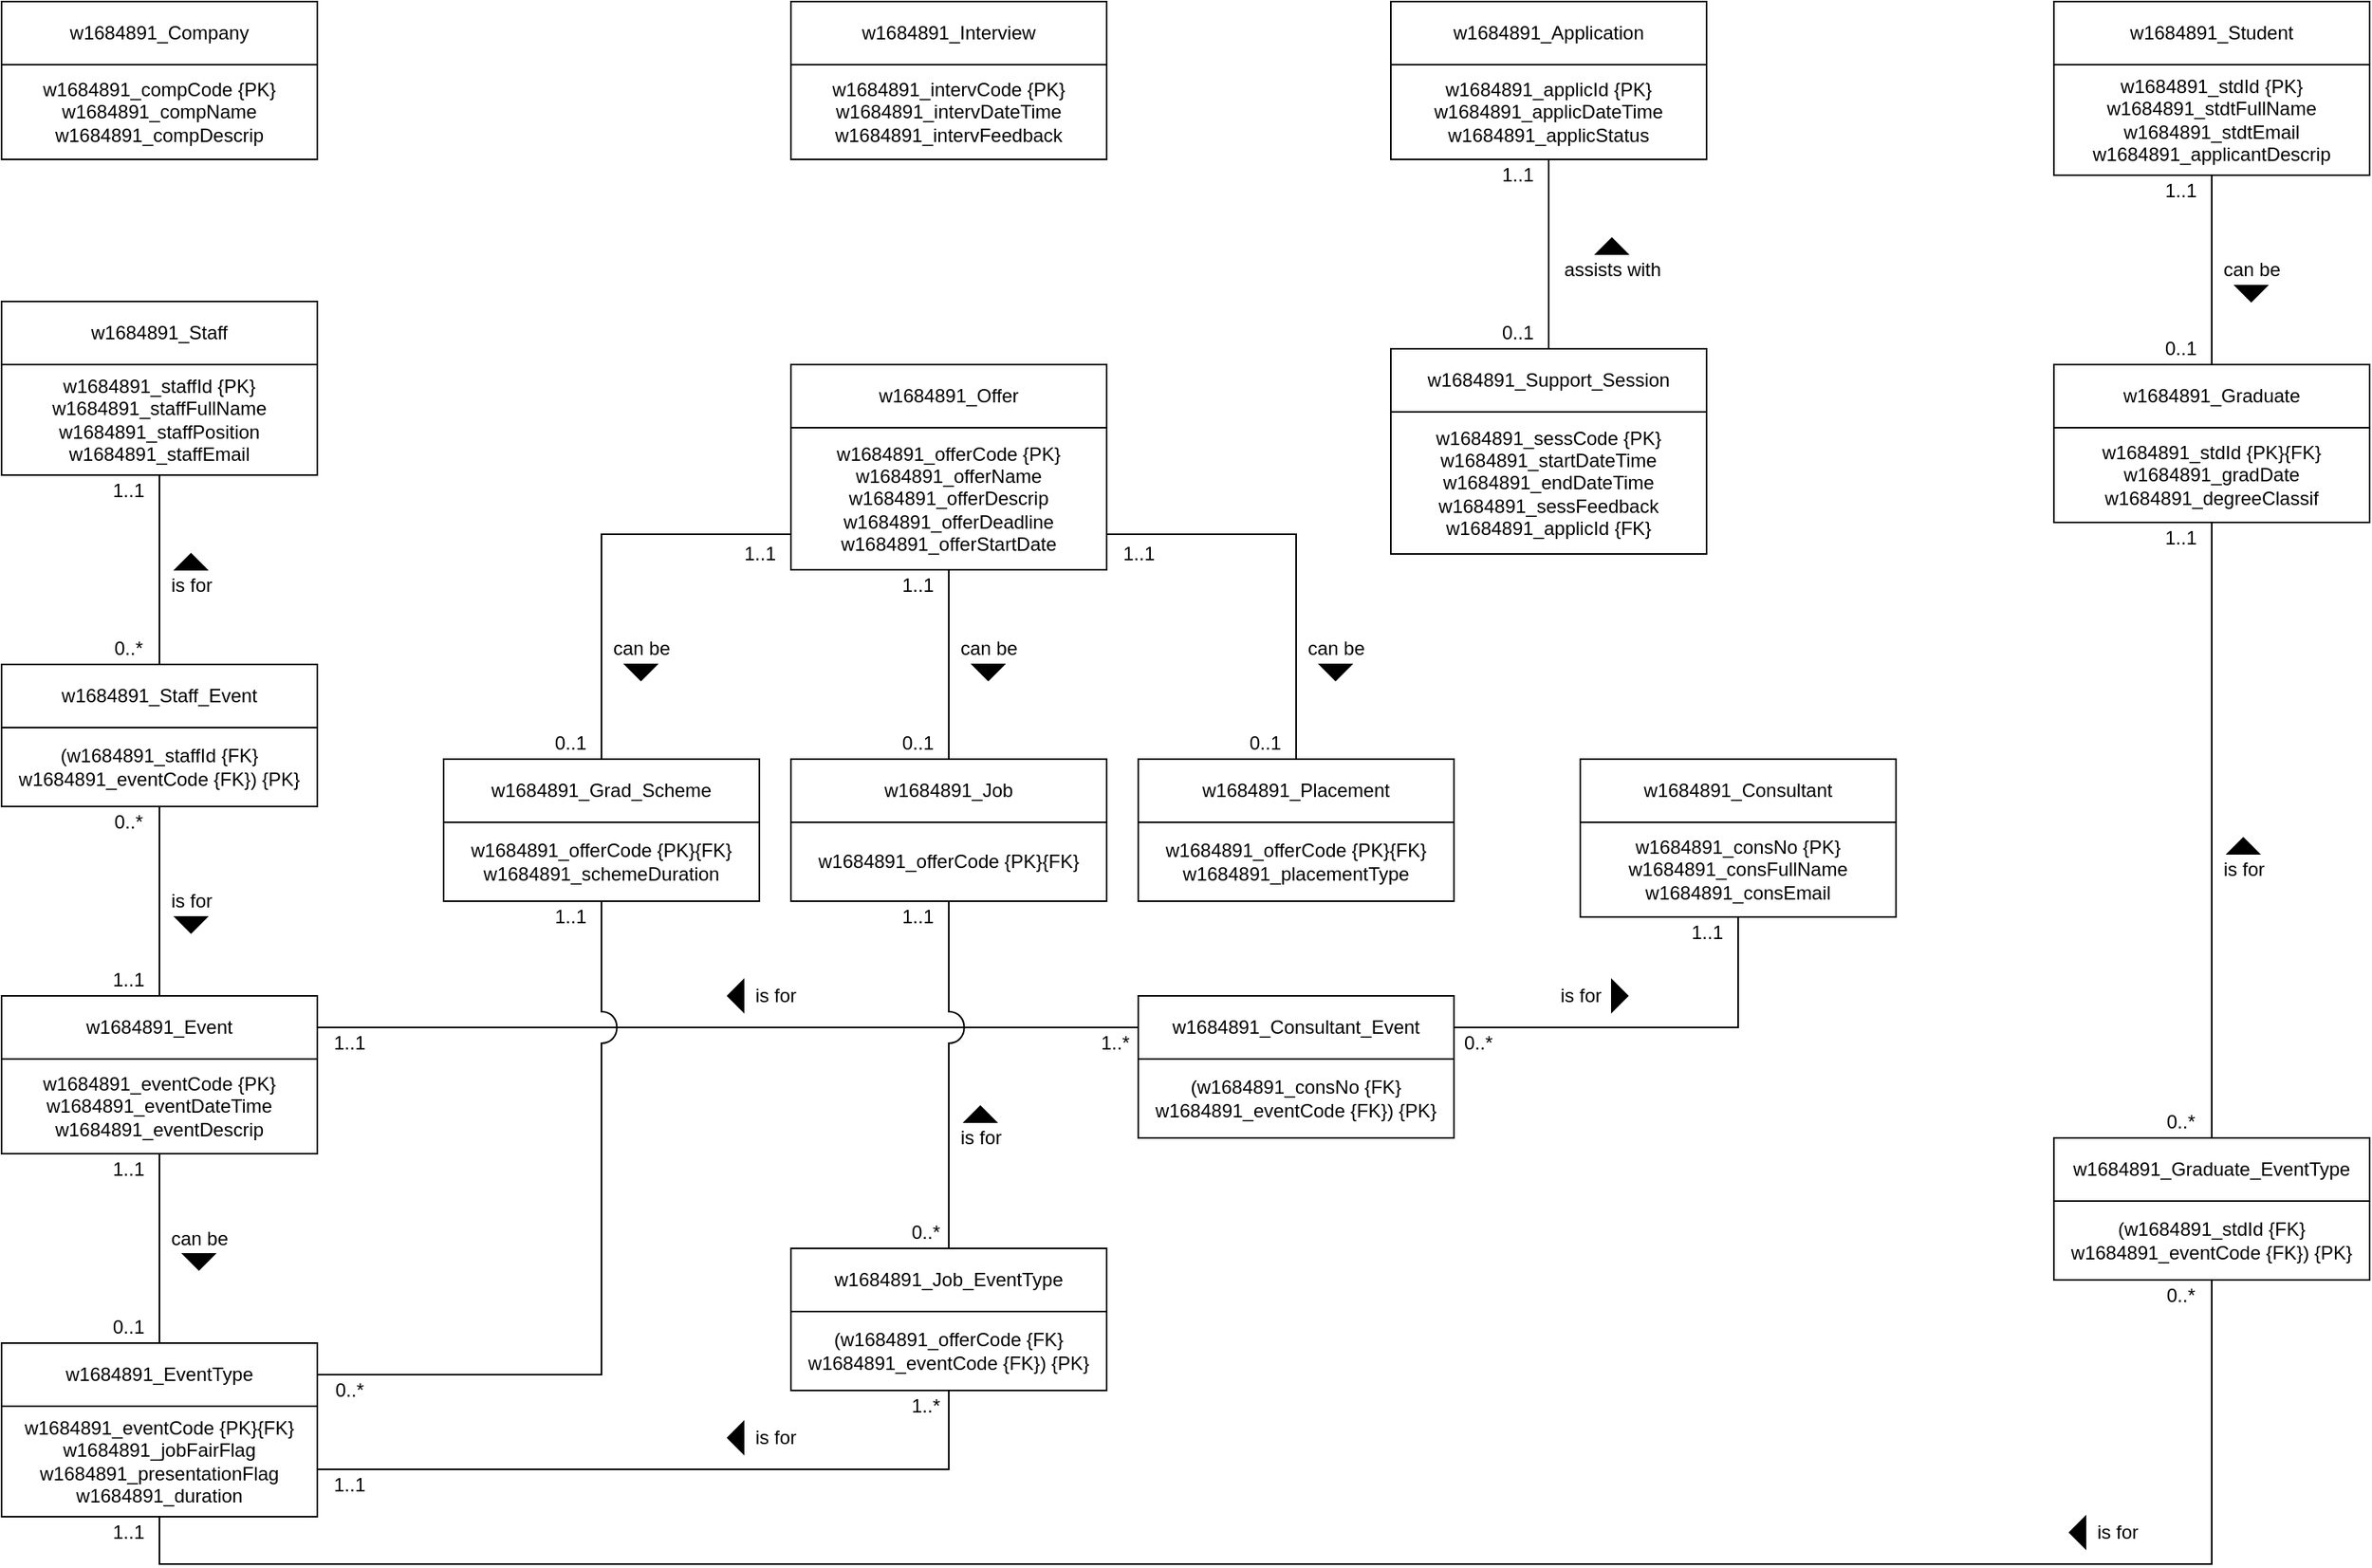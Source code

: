 <mxfile version="13.8.8" type="device"><diagram id="xPJp_WVpA_PlU11qWqzN" name="Page-1"><mxGraphModel dx="1346" dy="762" grid="1" gridSize="10" guides="1" tooltips="1" connect="1" arrows="1" fold="1" page="1" pageScale="1" pageWidth="827" pageHeight="1169" math="0" shadow="0"><root><mxCell id="0"/><mxCell id="1" parent="0"/><mxCell id="q-vAi6iFWzvrNWSMrB7x-6" value="" style="group" vertex="1" connectable="0" parent="1"><mxGeometry x="80" y="40" width="200" height="100" as="geometry"/></mxCell><mxCell id="q-vAi6iFWzvrNWSMrB7x-1" value="w1684891_Company" style="rounded=0;whiteSpace=wrap;html=1;" vertex="1" parent="q-vAi6iFWzvrNWSMrB7x-6"><mxGeometry width="200" height="40" as="geometry"/></mxCell><mxCell id="q-vAi6iFWzvrNWSMrB7x-2" value="w1684891_compCode {PK}&lt;br&gt;w1684891_compName&lt;br&gt;w1684891_compDescrip" style="rounded=0;whiteSpace=wrap;html=1;" vertex="1" parent="q-vAi6iFWzvrNWSMrB7x-6"><mxGeometry y="40" width="200" height="60" as="geometry"/></mxCell><mxCell id="q-vAi6iFWzvrNWSMrB7x-25" value="" style="group" vertex="1" connectable="0" parent="1"><mxGeometry x="80" y="670" width="200" height="100" as="geometry"/></mxCell><mxCell id="q-vAi6iFWzvrNWSMrB7x-26" value="w1684891_Event" style="rounded=0;whiteSpace=wrap;html=1;" vertex="1" parent="q-vAi6iFWzvrNWSMrB7x-25"><mxGeometry width="200" height="40" as="geometry"/></mxCell><mxCell id="q-vAi6iFWzvrNWSMrB7x-27" value="w1684891_eventCode {PK}&lt;br&gt;w1684891_eventDateTime&lt;br&gt;w1684891_eventDescrip" style="rounded=0;whiteSpace=wrap;html=1;" vertex="1" parent="q-vAi6iFWzvrNWSMrB7x-25"><mxGeometry y="40" width="200" height="60" as="geometry"/></mxCell><mxCell id="q-vAi6iFWzvrNWSMrB7x-35" value="" style="group" vertex="1" connectable="0" parent="1"><mxGeometry x="580" y="40" width="200" height="100" as="geometry"/></mxCell><mxCell id="q-vAi6iFWzvrNWSMrB7x-36" value="w1684891_Interview" style="rounded=0;whiteSpace=wrap;html=1;" vertex="1" parent="q-vAi6iFWzvrNWSMrB7x-35"><mxGeometry width="200" height="40" as="geometry"/></mxCell><mxCell id="q-vAi6iFWzvrNWSMrB7x-37" value="w1684891_intervCode {PK}&lt;br&gt;w1684891_intervDateTime&lt;br&gt;w1684891_intervFeedback" style="rounded=0;whiteSpace=wrap;html=1;" vertex="1" parent="q-vAi6iFWzvrNWSMrB7x-35"><mxGeometry y="40" width="200" height="60" as="geometry"/></mxCell><mxCell id="q-vAi6iFWzvrNWSMrB7x-38" value="" style="group" vertex="1" connectable="0" parent="1"><mxGeometry x="960" y="40" width="200" height="100" as="geometry"/></mxCell><mxCell id="q-vAi6iFWzvrNWSMrB7x-39" value="w1684891_Application" style="rounded=0;whiteSpace=wrap;html=1;" vertex="1" parent="q-vAi6iFWzvrNWSMrB7x-38"><mxGeometry width="200" height="40" as="geometry"/></mxCell><mxCell id="q-vAi6iFWzvrNWSMrB7x-40" value="w1684891_applicId {PK}&lt;br&gt;w1684891_applicDateTime&lt;br&gt;w1684891_applicStatus" style="rounded=0;whiteSpace=wrap;html=1;" vertex="1" parent="q-vAi6iFWzvrNWSMrB7x-38"><mxGeometry y="40" width="200" height="60" as="geometry"/></mxCell><mxCell id="q-vAi6iFWzvrNWSMrB7x-41" value="" style="group" vertex="1" connectable="0" parent="1"><mxGeometry x="1080" y="520" width="200" height="100" as="geometry"/></mxCell><mxCell id="q-vAi6iFWzvrNWSMrB7x-42" value="w1684891_Consultant" style="rounded=0;whiteSpace=wrap;html=1;" vertex="1" parent="q-vAi6iFWzvrNWSMrB7x-41"><mxGeometry width="200" height="40" as="geometry"/></mxCell><mxCell id="q-vAi6iFWzvrNWSMrB7x-43" value="w1684891_consNo {PK}&lt;br&gt;w1684891_consFullName&lt;br&gt;w1684891_consEmail" style="rounded=0;whiteSpace=wrap;html=1;" vertex="1" parent="q-vAi6iFWzvrNWSMrB7x-41"><mxGeometry y="40" width="200" height="60" as="geometry"/></mxCell><mxCell id="q-vAi6iFWzvrNWSMrB7x-49" value="" style="group" vertex="1" connectable="0" parent="1"><mxGeometry x="80" y="230" width="200" height="110" as="geometry"/></mxCell><mxCell id="q-vAi6iFWzvrNWSMrB7x-4" value="w1684891_Staff" style="rounded=0;whiteSpace=wrap;html=1;" vertex="1" parent="q-vAi6iFWzvrNWSMrB7x-49"><mxGeometry width="200" height="40" as="geometry"/></mxCell><mxCell id="q-vAi6iFWzvrNWSMrB7x-5" value="w1684891_staffId {PK}&lt;br&gt;w1684891_staffFullName&lt;br&gt;w1684891_staffPosition&lt;br&gt;w1684891_staffEmail" style="rounded=0;whiteSpace=wrap;html=1;" vertex="1" parent="q-vAi6iFWzvrNWSMrB7x-49"><mxGeometry y="40" width="200" height="70" as="geometry"/></mxCell><mxCell id="q-vAi6iFWzvrNWSMrB7x-50" value="" style="group" vertex="1" connectable="0" parent="1"><mxGeometry x="1380" y="40" width="200" height="110" as="geometry"/></mxCell><mxCell id="q-vAi6iFWzvrNWSMrB7x-46" value="w1684891_Student" style="rounded=0;whiteSpace=wrap;html=1;" vertex="1" parent="q-vAi6iFWzvrNWSMrB7x-50"><mxGeometry width="200" height="40" as="geometry"/></mxCell><mxCell id="q-vAi6iFWzvrNWSMrB7x-47" value="w1684891_stdId {PK}&lt;br&gt;w1684891_stdtFullName&lt;br&gt;w1684891_stdtEmail&lt;br&gt;w1684891_applicantDescrip" style="rounded=0;whiteSpace=wrap;html=1;" vertex="1" parent="q-vAi6iFWzvrNWSMrB7x-50"><mxGeometry y="40" width="200" height="70" as="geometry"/></mxCell><mxCell id="q-vAi6iFWzvrNWSMrB7x-58" value="" style="group" vertex="1" connectable="0" parent="1"><mxGeometry x="580" y="270" width="200" height="130" as="geometry"/></mxCell><mxCell id="q-vAi6iFWzvrNWSMrB7x-9" value="w1684891_Offer" style="rounded=0;whiteSpace=wrap;html=1;" vertex="1" parent="q-vAi6iFWzvrNWSMrB7x-58"><mxGeometry width="200" height="40" as="geometry"/></mxCell><mxCell id="q-vAi6iFWzvrNWSMrB7x-10" value="&lt;span&gt;w1684891_offerCode {PK}&lt;br&gt;&lt;/span&gt;w1684891_offerName&lt;br&gt;w1684891_offerDescrip&lt;br&gt;w1684891_offerDeadline&lt;br&gt;w1684891_offerStartDate&lt;span&gt;&lt;br&gt;&lt;/span&gt;" style="rounded=0;whiteSpace=wrap;html=1;" vertex="1" parent="q-vAi6iFWzvrNWSMrB7x-58"><mxGeometry y="40" width="200" height="90" as="geometry"/></mxCell><mxCell id="q-vAi6iFWzvrNWSMrB7x-59" value="" style="group" vertex="1" connectable="0" parent="1"><mxGeometry x="800" y="520" width="200" height="90" as="geometry"/></mxCell><mxCell id="q-vAi6iFWzvrNWSMrB7x-20" value="w1684891_Placement" style="rounded=0;whiteSpace=wrap;html=1;" vertex="1" parent="q-vAi6iFWzvrNWSMrB7x-59"><mxGeometry width="200" height="40" as="geometry"/></mxCell><mxCell id="q-vAi6iFWzvrNWSMrB7x-21" value="w1684891_offerCode {PK}{FK}&lt;br&gt;&lt;span&gt;w1684891_placementType&lt;/span&gt;" style="rounded=0;whiteSpace=wrap;html=1;" vertex="1" parent="q-vAi6iFWzvrNWSMrB7x-59"><mxGeometry y="40" width="200" height="50" as="geometry"/></mxCell><mxCell id="q-vAi6iFWzvrNWSMrB7x-60" value="" style="group" vertex="1" connectable="0" parent="1"><mxGeometry x="580" y="520" width="200" height="90" as="geometry"/></mxCell><mxCell id="q-vAi6iFWzvrNWSMrB7x-17" value="w1684891_Job" style="rounded=0;whiteSpace=wrap;html=1;" vertex="1" parent="q-vAi6iFWzvrNWSMrB7x-60"><mxGeometry width="200" height="40" as="geometry"/></mxCell><mxCell id="q-vAi6iFWzvrNWSMrB7x-18" value="&lt;span&gt;w1684891_offerCode {PK}{FK}&lt;/span&gt;" style="rounded=0;whiteSpace=wrap;html=1;" vertex="1" parent="q-vAi6iFWzvrNWSMrB7x-60"><mxGeometry y="40" width="200" height="50" as="geometry"/></mxCell><mxCell id="q-vAi6iFWzvrNWSMrB7x-61" value="" style="group" vertex="1" connectable="0" parent="1"><mxGeometry x="360" y="520" width="200" height="90" as="geometry"/></mxCell><mxCell id="q-vAi6iFWzvrNWSMrB7x-12" value="w1684891_Grad_Scheme" style="rounded=0;whiteSpace=wrap;html=1;" vertex="1" parent="q-vAi6iFWzvrNWSMrB7x-61"><mxGeometry width="200" height="40" as="geometry"/></mxCell><mxCell id="q-vAi6iFWzvrNWSMrB7x-13" value="w1684891_offerCode {PK}{FK}&lt;br&gt;w1684891_schemeDuration" style="rounded=0;whiteSpace=wrap;html=1;" vertex="1" parent="q-vAi6iFWzvrNWSMrB7x-61"><mxGeometry y="40" width="200" height="50" as="geometry"/></mxCell><mxCell id="q-vAi6iFWzvrNWSMrB7x-63" style="edgeStyle=orthogonalEdgeStyle;rounded=0;orthogonalLoop=1;jettySize=auto;html=1;exitX=0.5;exitY=1;exitDx=0;exitDy=0;entryX=0.5;entryY=0;entryDx=0;entryDy=0;endArrow=none;endFill=0;" edge="1" parent="1" source="q-vAi6iFWzvrNWSMrB7x-10" target="q-vAi6iFWzvrNWSMrB7x-17"><mxGeometry relative="1" as="geometry"/></mxCell><mxCell id="q-vAi6iFWzvrNWSMrB7x-65" style="edgeStyle=orthogonalEdgeStyle;rounded=0;orthogonalLoop=1;jettySize=auto;html=1;exitX=0;exitY=0.75;exitDx=0;exitDy=0;entryX=0.5;entryY=0;entryDx=0;entryDy=0;endArrow=none;endFill=0;" edge="1" parent="1" source="q-vAi6iFWzvrNWSMrB7x-10" target="q-vAi6iFWzvrNWSMrB7x-12"><mxGeometry relative="1" as="geometry"/></mxCell><mxCell id="q-vAi6iFWzvrNWSMrB7x-66" style="edgeStyle=orthogonalEdgeStyle;rounded=0;orthogonalLoop=1;jettySize=auto;html=1;exitX=1;exitY=0.75;exitDx=0;exitDy=0;entryX=0.5;entryY=0;entryDx=0;entryDy=0;endArrow=none;endFill=0;" edge="1" parent="1" source="q-vAi6iFWzvrNWSMrB7x-10" target="q-vAi6iFWzvrNWSMrB7x-20"><mxGeometry relative="1" as="geometry"/></mxCell><mxCell id="q-vAi6iFWzvrNWSMrB7x-67" value="1..1" style="text;html=1;align=center;verticalAlign=middle;resizable=0;points=[];autosize=1;" vertex="1" parent="1"><mxGeometry x="780" y="380" width="40" height="20" as="geometry"/></mxCell><mxCell id="q-vAi6iFWzvrNWSMrB7x-68" value="1..1" style="text;html=1;align=center;verticalAlign=middle;resizable=0;points=[];autosize=1;" vertex="1" parent="1"><mxGeometry x="540" y="380" width="40" height="20" as="geometry"/></mxCell><mxCell id="q-vAi6iFWzvrNWSMrB7x-69" value="1..1" style="text;html=1;align=center;verticalAlign=middle;resizable=0;points=[];autosize=1;" vertex="1" parent="1"><mxGeometry x="640" y="400" width="40" height="20" as="geometry"/></mxCell><mxCell id="q-vAi6iFWzvrNWSMrB7x-70" value="0..1" style="text;html=1;align=center;verticalAlign=middle;resizable=0;points=[];autosize=1;" vertex="1" parent="1"><mxGeometry x="860" y="500" width="40" height="20" as="geometry"/></mxCell><mxCell id="q-vAi6iFWzvrNWSMrB7x-71" value="0..1" style="text;html=1;align=center;verticalAlign=middle;resizable=0;points=[];autosize=1;" vertex="1" parent="1"><mxGeometry x="640" y="500" width="40" height="20" as="geometry"/></mxCell><mxCell id="q-vAi6iFWzvrNWSMrB7x-72" value="0..1" style="text;html=1;align=center;verticalAlign=middle;resizable=0;points=[];autosize=1;" vertex="1" parent="1"><mxGeometry x="420" y="500" width="40" height="20" as="geometry"/></mxCell><mxCell id="q-vAi6iFWzvrNWSMrB7x-73" value="can be" style="text;html=1;align=center;verticalAlign=middle;resizable=0;points=[];autosize=1;" vertex="1" parent="1"><mxGeometry x="460" y="440" width="50" height="20" as="geometry"/></mxCell><mxCell id="q-vAi6iFWzvrNWSMrB7x-74" value="" style="triangle;whiteSpace=wrap;html=1;direction=south;fillColor=#000000;" vertex="1" parent="1"><mxGeometry x="475" y="460" width="20" height="10" as="geometry"/></mxCell><mxCell id="q-vAi6iFWzvrNWSMrB7x-75" value="can be" style="text;html=1;align=center;verticalAlign=middle;resizable=0;points=[];autosize=1;" vertex="1" parent="1"><mxGeometry x="680" y="440" width="50" height="20" as="geometry"/></mxCell><mxCell id="q-vAi6iFWzvrNWSMrB7x-76" value="" style="triangle;whiteSpace=wrap;html=1;direction=south;fillColor=#000000;" vertex="1" parent="1"><mxGeometry x="695" y="460" width="20" height="10" as="geometry"/></mxCell><mxCell id="q-vAi6iFWzvrNWSMrB7x-77" value="can be" style="text;html=1;align=center;verticalAlign=middle;resizable=0;points=[];autosize=1;" vertex="1" parent="1"><mxGeometry x="900" y="440" width="50" height="20" as="geometry"/></mxCell><mxCell id="q-vAi6iFWzvrNWSMrB7x-78" value="" style="triangle;whiteSpace=wrap;html=1;direction=south;fillColor=#000000;" vertex="1" parent="1"><mxGeometry x="915" y="460" width="20" height="10" as="geometry"/></mxCell><mxCell id="q-vAi6iFWzvrNWSMrB7x-82" value="" style="group" vertex="1" connectable="0" parent="1"><mxGeometry x="80" y="890" width="200" height="110" as="geometry"/></mxCell><mxCell id="q-vAi6iFWzvrNWSMrB7x-80" value="w1684891_EventType" style="rounded=0;whiteSpace=wrap;html=1;" vertex="1" parent="q-vAi6iFWzvrNWSMrB7x-82"><mxGeometry width="200" height="40" as="geometry"/></mxCell><mxCell id="q-vAi6iFWzvrNWSMrB7x-81" value="w1684891_eventCode {PK}{FK}&lt;br&gt;w1684891_jobFairFlag&lt;br&gt;w1684891_presentationFlag&lt;br&gt;w1684891_duration" style="rounded=0;whiteSpace=wrap;html=1;" vertex="1" parent="q-vAi6iFWzvrNWSMrB7x-82"><mxGeometry y="40" width="200" height="70" as="geometry"/></mxCell><mxCell id="q-vAi6iFWzvrNWSMrB7x-83" style="edgeStyle=orthogonalEdgeStyle;rounded=0;orthogonalLoop=1;jettySize=auto;html=1;exitX=0.5;exitY=1;exitDx=0;exitDy=0;entryX=0.5;entryY=0;entryDx=0;entryDy=0;endArrow=none;endFill=0;" edge="1" parent="1" source="q-vAi6iFWzvrNWSMrB7x-27" target="q-vAi6iFWzvrNWSMrB7x-80"><mxGeometry relative="1" as="geometry"/></mxCell><mxCell id="q-vAi6iFWzvrNWSMrB7x-84" value="1..1" style="text;html=1;align=center;verticalAlign=middle;resizable=0;points=[];autosize=1;" vertex="1" parent="1"><mxGeometry x="140" y="770" width="40" height="20" as="geometry"/></mxCell><mxCell id="q-vAi6iFWzvrNWSMrB7x-85" value="0..1" style="text;html=1;align=center;verticalAlign=middle;resizable=0;points=[];autosize=1;" vertex="1" parent="1"><mxGeometry x="140" y="870" width="40" height="20" as="geometry"/></mxCell><mxCell id="q-vAi6iFWzvrNWSMrB7x-86" value="can be" style="text;html=1;align=center;verticalAlign=middle;resizable=0;points=[];autosize=1;" vertex="1" parent="1"><mxGeometry x="180" y="813.5" width="50" height="20" as="geometry"/></mxCell><mxCell id="q-vAi6iFWzvrNWSMrB7x-87" value="" style="triangle;whiteSpace=wrap;html=1;direction=south;fillColor=#000000;" vertex="1" parent="1"><mxGeometry x="195" y="833.5" width="20" height="10" as="geometry"/></mxCell><mxCell id="q-vAi6iFWzvrNWSMrB7x-88" style="edgeStyle=orthogonalEdgeStyle;rounded=0;orthogonalLoop=1;jettySize=auto;html=1;exitX=0.5;exitY=1;exitDx=0;exitDy=0;entryX=0.5;entryY=0;entryDx=0;entryDy=0;endArrow=none;endFill=0;" edge="1" parent="1" source="q-vAi6iFWzvrNWSMrB7x-47" target="q-vAi6iFWzvrNWSMrB7x-52"><mxGeometry relative="1" as="geometry"/></mxCell><mxCell id="q-vAi6iFWzvrNWSMrB7x-89" value="can be" style="text;html=1;align=center;verticalAlign=middle;resizable=0;points=[];autosize=1;" vertex="1" parent="1"><mxGeometry x="1480" y="200" width="50" height="20" as="geometry"/></mxCell><mxCell id="q-vAi6iFWzvrNWSMrB7x-90" value="" style="triangle;whiteSpace=wrap;html=1;direction=south;fillColor=#000000;" vertex="1" parent="1"><mxGeometry x="1495" y="220" width="20" height="10" as="geometry"/></mxCell><mxCell id="q-vAi6iFWzvrNWSMrB7x-91" value="1..1" style="text;html=1;align=center;verticalAlign=middle;resizable=0;points=[];autosize=1;" vertex="1" parent="1"><mxGeometry x="1440" y="150" width="40" height="20" as="geometry"/></mxCell><mxCell id="q-vAi6iFWzvrNWSMrB7x-92" value="0..1" style="text;html=1;align=center;verticalAlign=middle;resizable=0;points=[];autosize=1;" vertex="1" parent="1"><mxGeometry x="1440" y="250" width="40" height="20" as="geometry"/></mxCell><mxCell id="q-vAi6iFWzvrNWSMrB7x-93" value="" style="group" vertex="1" connectable="0" parent="1"><mxGeometry x="1380" y="270" width="200" height="100" as="geometry"/></mxCell><mxCell id="q-vAi6iFWzvrNWSMrB7x-52" value="w1684891_Graduate" style="rounded=0;whiteSpace=wrap;html=1;" vertex="1" parent="q-vAi6iFWzvrNWSMrB7x-93"><mxGeometry width="200" height="40" as="geometry"/></mxCell><mxCell id="q-vAi6iFWzvrNWSMrB7x-53" value="w1684891_stdId {PK}{FK}&lt;br&gt;&lt;span&gt;w1684891_gradDate&lt;br&gt;w1684891_degreeClassif&lt;br&gt;&lt;/span&gt;" style="rounded=0;whiteSpace=wrap;html=1;" vertex="1" parent="q-vAi6iFWzvrNWSMrB7x-93"><mxGeometry y="40" width="200" height="60" as="geometry"/></mxCell><mxCell id="q-vAi6iFWzvrNWSMrB7x-97" style="edgeStyle=orthogonalEdgeStyle;rounded=0;orthogonalLoop=1;jettySize=auto;html=1;exitX=0.5;exitY=1;exitDx=0;exitDy=0;endArrow=none;endFill=0;" edge="1" parent="1" source="q-vAi6iFWzvrNWSMrB7x-96" target="q-vAi6iFWzvrNWSMrB7x-26"><mxGeometry relative="1" as="geometry"/></mxCell><mxCell id="q-vAi6iFWzvrNWSMrB7x-98" style="edgeStyle=orthogonalEdgeStyle;rounded=0;orthogonalLoop=1;jettySize=auto;html=1;exitX=0.5;exitY=0;exitDx=0;exitDy=0;entryX=0.5;entryY=1;entryDx=0;entryDy=0;endArrow=none;endFill=0;" edge="1" parent="1" source="q-vAi6iFWzvrNWSMrB7x-95" target="q-vAi6iFWzvrNWSMrB7x-5"><mxGeometry relative="1" as="geometry"/></mxCell><mxCell id="q-vAi6iFWzvrNWSMrB7x-99" value="1..1" style="text;html=1;align=center;verticalAlign=middle;resizable=0;points=[];autosize=1;" vertex="1" parent="1"><mxGeometry x="140" y="340" width="40" height="20" as="geometry"/></mxCell><mxCell id="q-vAi6iFWzvrNWSMrB7x-100" value="1..1" style="text;html=1;align=center;verticalAlign=middle;resizable=0;points=[];autosize=1;" vertex="1" parent="1"><mxGeometry x="140" y="650" width="40" height="20" as="geometry"/></mxCell><mxCell id="q-vAi6iFWzvrNWSMrB7x-101" value="0..*" style="text;html=1;align=center;verticalAlign=middle;resizable=0;points=[];autosize=1;" vertex="1" parent="1"><mxGeometry x="145" y="440" width="30" height="20" as="geometry"/></mxCell><mxCell id="q-vAi6iFWzvrNWSMrB7x-102" value="0..*" style="text;html=1;align=center;verticalAlign=middle;resizable=0;points=[];autosize=1;" vertex="1" parent="1"><mxGeometry x="145" y="550" width="30" height="20" as="geometry"/></mxCell><mxCell id="q-vAi6iFWzvrNWSMrB7x-103" value="is for" style="text;html=1;align=center;verticalAlign=middle;resizable=0;points=[];autosize=1;" vertex="1" parent="1"><mxGeometry x="180" y="400" width="40" height="20" as="geometry"/></mxCell><mxCell id="q-vAi6iFWzvrNWSMrB7x-104" value="" style="triangle;whiteSpace=wrap;html=1;direction=north;fillColor=#000000;" vertex="1" parent="1"><mxGeometry x="190" y="390" width="20" height="10" as="geometry"/></mxCell><mxCell id="q-vAi6iFWzvrNWSMrB7x-105" value="is for" style="text;html=1;align=center;verticalAlign=middle;resizable=0;points=[];autosize=1;" vertex="1" parent="1"><mxGeometry x="180" y="600" width="40" height="20" as="geometry"/></mxCell><mxCell id="q-vAi6iFWzvrNWSMrB7x-106" value="" style="triangle;whiteSpace=wrap;html=1;direction=south;fillColor=#000000;" vertex="1" parent="1"><mxGeometry x="190" y="620" width="20" height="10" as="geometry"/></mxCell><mxCell id="q-vAi6iFWzvrNWSMrB7x-107" value="0..*" style="text;html=1;align=center;verticalAlign=middle;resizable=0;points=[];autosize=1;" vertex="1" parent="1"><mxGeometry x="1000" y="690" width="30" height="20" as="geometry"/></mxCell><mxCell id="q-vAi6iFWzvrNWSMrB7x-108" value="1..*" style="text;html=1;align=center;verticalAlign=middle;resizable=0;points=[];autosize=1;" vertex="1" parent="1"><mxGeometry x="770" y="690" width="30" height="20" as="geometry"/></mxCell><mxCell id="q-vAi6iFWzvrNWSMrB7x-109" value="" style="group" vertex="1" connectable="0" parent="1"><mxGeometry x="80" y="460" width="200" height="90" as="geometry"/></mxCell><mxCell id="q-vAi6iFWzvrNWSMrB7x-95" value="w1684891_Staff_Event" style="rounded=0;whiteSpace=wrap;html=1;" vertex="1" parent="q-vAi6iFWzvrNWSMrB7x-109"><mxGeometry width="200" height="40" as="geometry"/></mxCell><mxCell id="q-vAi6iFWzvrNWSMrB7x-96" value="(w1684891_staffId {FK}&lt;br&gt;w1684891_eventCode {FK}) {PK}" style="rounded=0;whiteSpace=wrap;html=1;" vertex="1" parent="q-vAi6iFWzvrNWSMrB7x-109"><mxGeometry y="40" width="200" height="50" as="geometry"/></mxCell><mxCell id="q-vAi6iFWzvrNWSMrB7x-110" value="" style="group" vertex="1" connectable="0" parent="1"><mxGeometry x="800" y="670" width="200" height="90" as="geometry"/></mxCell><mxCell id="q-vAi6iFWzvrNWSMrB7x-111" value="w1684891_Consultant_Event" style="rounded=0;whiteSpace=wrap;html=1;" vertex="1" parent="q-vAi6iFWzvrNWSMrB7x-110"><mxGeometry width="200" height="40" as="geometry"/></mxCell><mxCell id="q-vAi6iFWzvrNWSMrB7x-112" value="(w1684891_consNo {FK}&lt;br&gt;w1684891_eventCode {FK}) {PK}" style="rounded=0;whiteSpace=wrap;html=1;" vertex="1" parent="q-vAi6iFWzvrNWSMrB7x-110"><mxGeometry y="40" width="200" height="50" as="geometry"/></mxCell><mxCell id="q-vAi6iFWzvrNWSMrB7x-113" style="edgeStyle=orthogonalEdgeStyle;rounded=0;orthogonalLoop=1;jettySize=auto;html=1;exitX=0.5;exitY=1;exitDx=0;exitDy=0;entryX=1;entryY=0.5;entryDx=0;entryDy=0;endArrow=none;endFill=0;" edge="1" parent="1" source="q-vAi6iFWzvrNWSMrB7x-43" target="q-vAi6iFWzvrNWSMrB7x-111"><mxGeometry relative="1" as="geometry"><Array as="points"><mxPoint x="1180" y="690"/></Array></mxGeometry></mxCell><mxCell id="q-vAi6iFWzvrNWSMrB7x-114" style="edgeStyle=orthogonalEdgeStyle;rounded=0;orthogonalLoop=1;jettySize=auto;html=1;exitX=0;exitY=0.5;exitDx=0;exitDy=0;entryX=1;entryY=0.5;entryDx=0;entryDy=0;endArrow=none;endFill=0;" edge="1" parent="1" source="q-vAi6iFWzvrNWSMrB7x-111" target="q-vAi6iFWzvrNWSMrB7x-26"><mxGeometry relative="1" as="geometry"/></mxCell><mxCell id="q-vAi6iFWzvrNWSMrB7x-115" value="1..1" style="text;html=1;align=center;verticalAlign=middle;resizable=0;points=[];autosize=1;" vertex="1" parent="1"><mxGeometry x="1140" y="620" width="40" height="20" as="geometry"/></mxCell><mxCell id="q-vAi6iFWzvrNWSMrB7x-116" value="1..1" style="text;html=1;align=center;verticalAlign=middle;resizable=0;points=[];autosize=1;" vertex="1" parent="1"><mxGeometry x="280" y="690" width="40" height="20" as="geometry"/></mxCell><mxCell id="q-vAi6iFWzvrNWSMrB7x-117" value="is for" style="text;html=1;align=center;verticalAlign=middle;resizable=0;points=[];autosize=1;" vertex="1" parent="1"><mxGeometry x="550" y="660" width="40" height="20" as="geometry"/></mxCell><mxCell id="q-vAi6iFWzvrNWSMrB7x-118" value="" style="triangle;whiteSpace=wrap;html=1;direction=west;fillColor=#000000;" vertex="1" parent="1"><mxGeometry x="540" y="660" width="10" height="20" as="geometry"/></mxCell><mxCell id="q-vAi6iFWzvrNWSMrB7x-119" value="is for" style="text;html=1;align=center;verticalAlign=middle;resizable=0;points=[];autosize=1;" vertex="1" parent="1"><mxGeometry x="1060" y="660" width="40" height="20" as="geometry"/></mxCell><mxCell id="q-vAi6iFWzvrNWSMrB7x-120" value="" style="triangle;whiteSpace=wrap;html=1;direction=east;fillColor=#000000;" vertex="1" parent="1"><mxGeometry x="1100" y="660" width="10" height="20" as="geometry"/></mxCell><mxCell id="q-vAi6iFWzvrNWSMrB7x-124" style="edgeStyle=orthogonalEdgeStyle;rounded=0;orthogonalLoop=1;jettySize=auto;html=1;exitX=0.5;exitY=1;exitDx=0;exitDy=0;entryX=1;entryY=0.5;entryDx=0;entryDy=0;endArrow=none;endFill=0;jumpStyle=arc;jumpSize=20;" edge="1" parent="1" source="q-vAi6iFWzvrNWSMrB7x-13" target="q-vAi6iFWzvrNWSMrB7x-80"><mxGeometry relative="1" as="geometry"><Array as="points"><mxPoint x="460" y="910"/></Array></mxGeometry></mxCell><mxCell id="q-vAi6iFWzvrNWSMrB7x-125" value="1..*" style="text;html=1;align=center;verticalAlign=middle;resizable=0;points=[];autosize=1;" vertex="1" parent="1"><mxGeometry x="650" y="920" width="30" height="20" as="geometry"/></mxCell><mxCell id="q-vAi6iFWzvrNWSMrB7x-126" value="0..*" style="text;html=1;align=center;verticalAlign=middle;resizable=0;points=[];autosize=1;" vertex="1" parent="1"><mxGeometry x="650" y="810" width="30" height="20" as="geometry"/></mxCell><mxCell id="q-vAi6iFWzvrNWSMrB7x-129" value="" style="group" vertex="1" connectable="0" parent="1"><mxGeometry x="580" y="830" width="200" height="90" as="geometry"/></mxCell><mxCell id="q-vAi6iFWzvrNWSMrB7x-130" value="w1684891_Job_EventType" style="rounded=0;whiteSpace=wrap;html=1;" vertex="1" parent="q-vAi6iFWzvrNWSMrB7x-129"><mxGeometry width="200" height="40" as="geometry"/></mxCell><mxCell id="q-vAi6iFWzvrNWSMrB7x-131" value="(w1684891_offerCode {FK}&lt;br&gt;w1684891_eventCode {FK}) {PK}" style="rounded=0;whiteSpace=wrap;html=1;" vertex="1" parent="q-vAi6iFWzvrNWSMrB7x-129"><mxGeometry y="40" width="200" height="50" as="geometry"/></mxCell><mxCell id="q-vAi6iFWzvrNWSMrB7x-132" style="edgeStyle=orthogonalEdgeStyle;rounded=0;orthogonalLoop=1;jettySize=auto;html=1;exitX=0.5;exitY=1;exitDx=0;exitDy=0;entryX=0.5;entryY=0;entryDx=0;entryDy=0;startArrow=none;startFill=0;endArrow=none;endFill=0;jumpStyle=arc;jumpSize=20;" edge="1" parent="1" source="q-vAi6iFWzvrNWSMrB7x-18" target="q-vAi6iFWzvrNWSMrB7x-130"><mxGeometry relative="1" as="geometry"/></mxCell><mxCell id="q-vAi6iFWzvrNWSMrB7x-133" style="edgeStyle=orthogonalEdgeStyle;rounded=0;orthogonalLoop=1;jettySize=auto;html=1;exitX=0.5;exitY=1;exitDx=0;exitDy=0;entryX=1;entryY=0.5;entryDx=0;entryDy=0;startArrow=none;startFill=0;endArrow=none;endFill=0;" edge="1" parent="1" source="q-vAi6iFWzvrNWSMrB7x-131" target="q-vAi6iFWzvrNWSMrB7x-81"><mxGeometry relative="1" as="geometry"><Array as="points"><mxPoint x="680" y="970"/><mxPoint x="280" y="970"/></Array></mxGeometry></mxCell><mxCell id="q-vAi6iFWzvrNWSMrB7x-134" value="1..1" style="text;html=1;align=center;verticalAlign=middle;resizable=0;points=[];autosize=1;" vertex="1" parent="1"><mxGeometry x="640" y="610" width="40" height="20" as="geometry"/></mxCell><mxCell id="q-vAi6iFWzvrNWSMrB7x-135" value="1..1" style="text;html=1;align=center;verticalAlign=middle;resizable=0;points=[];autosize=1;" vertex="1" parent="1"><mxGeometry x="280" y="970" width="40" height="20" as="geometry"/></mxCell><mxCell id="q-vAi6iFWzvrNWSMrB7x-136" value="is for" style="text;html=1;align=center;verticalAlign=middle;resizable=0;points=[];autosize=1;" vertex="1" parent="1"><mxGeometry x="550" y="940" width="40" height="20" as="geometry"/></mxCell><mxCell id="q-vAi6iFWzvrNWSMrB7x-137" value="" style="triangle;whiteSpace=wrap;html=1;direction=west;fillColor=#000000;" vertex="1" parent="1"><mxGeometry x="540" y="940" width="10" height="20" as="geometry"/></mxCell><mxCell id="q-vAi6iFWzvrNWSMrB7x-138" value="is for" style="text;html=1;align=center;verticalAlign=middle;resizable=0;points=[];autosize=1;" vertex="1" parent="1"><mxGeometry x="680" y="750" width="40" height="20" as="geometry"/></mxCell><mxCell id="q-vAi6iFWzvrNWSMrB7x-139" value="" style="triangle;whiteSpace=wrap;html=1;direction=north;fillColor=#000000;" vertex="1" parent="1"><mxGeometry x="690" y="740" width="20" height="10" as="geometry"/></mxCell><mxCell id="q-vAi6iFWzvrNWSMrB7x-140" value="1..1" style="text;html=1;align=center;verticalAlign=middle;resizable=0;points=[];autosize=1;" vertex="1" parent="1"><mxGeometry x="420" y="610" width="40" height="20" as="geometry"/></mxCell><mxCell id="q-vAi6iFWzvrNWSMrB7x-141" value="0..*" style="text;html=1;align=center;verticalAlign=middle;resizable=0;points=[];autosize=1;" vertex="1" parent="1"><mxGeometry x="285" y="910" width="30" height="20" as="geometry"/></mxCell><mxCell id="q-vAi6iFWzvrNWSMrB7x-143" value="0..*" style="text;html=1;align=center;verticalAlign=middle;resizable=0;points=[];autosize=1;" vertex="1" parent="1"><mxGeometry x="1445" y="740" width="30" height="20" as="geometry"/></mxCell><mxCell id="q-vAi6iFWzvrNWSMrB7x-144" value="0..*" style="text;html=1;align=center;verticalAlign=middle;resizable=0;points=[];autosize=1;" vertex="1" parent="1"><mxGeometry x="1445" y="850" width="30" height="20" as="geometry"/></mxCell><mxCell id="q-vAi6iFWzvrNWSMrB7x-150" value="" style="group" vertex="1" connectable="0" parent="1"><mxGeometry x="1380" y="760" width="200" height="90" as="geometry"/></mxCell><mxCell id="q-vAi6iFWzvrNWSMrB7x-151" value="w1684891_Graduate_EventType" style="rounded=0;whiteSpace=wrap;html=1;" vertex="1" parent="q-vAi6iFWzvrNWSMrB7x-150"><mxGeometry width="200" height="40" as="geometry"/></mxCell><mxCell id="q-vAi6iFWzvrNWSMrB7x-152" value="(w1684891_stdId {FK}&lt;br&gt;w1684891_eventCode {FK}) {PK}" style="rounded=0;whiteSpace=wrap;html=1;" vertex="1" parent="q-vAi6iFWzvrNWSMrB7x-150"><mxGeometry y="40" width="200" height="50" as="geometry"/></mxCell><mxCell id="q-vAi6iFWzvrNWSMrB7x-154" style="edgeStyle=orthogonalEdgeStyle;rounded=0;jumpStyle=arc;jumpSize=20;orthogonalLoop=1;jettySize=auto;html=1;exitX=0.5;exitY=1;exitDx=0;exitDy=0;entryX=0.5;entryY=0;entryDx=0;entryDy=0;startArrow=none;startFill=0;endArrow=none;endFill=0;" edge="1" parent="1" source="q-vAi6iFWzvrNWSMrB7x-53" target="q-vAi6iFWzvrNWSMrB7x-151"><mxGeometry relative="1" as="geometry"/></mxCell><mxCell id="q-vAi6iFWzvrNWSMrB7x-155" style="edgeStyle=orthogonalEdgeStyle;rounded=0;jumpStyle=arc;jumpSize=20;orthogonalLoop=1;jettySize=auto;html=1;exitX=0.5;exitY=1;exitDx=0;exitDy=0;entryX=0.5;entryY=1;entryDx=0;entryDy=0;startArrow=none;startFill=0;endArrow=none;endFill=0;" edge="1" parent="1" source="q-vAi6iFWzvrNWSMrB7x-152" target="q-vAi6iFWzvrNWSMrB7x-81"><mxGeometry relative="1" as="geometry"><Array as="points"><mxPoint x="1480" y="1030"/><mxPoint x="180" y="1030"/></Array></mxGeometry></mxCell><mxCell id="q-vAi6iFWzvrNWSMrB7x-156" value="1..1" style="text;html=1;align=center;verticalAlign=middle;resizable=0;points=[];autosize=1;" vertex="1" parent="1"><mxGeometry x="1440" y="370" width="40" height="20" as="geometry"/></mxCell><mxCell id="q-vAi6iFWzvrNWSMrB7x-157" value="1..1" style="text;html=1;align=center;verticalAlign=middle;resizable=0;points=[];autosize=1;" vertex="1" parent="1"><mxGeometry x="140" y="1000" width="40" height="20" as="geometry"/></mxCell><mxCell id="q-vAi6iFWzvrNWSMrB7x-158" value="is for" style="text;html=1;align=center;verticalAlign=middle;resizable=0;points=[];autosize=1;" vertex="1" parent="1"><mxGeometry x="1400" y="1000" width="40" height="20" as="geometry"/></mxCell><mxCell id="q-vAi6iFWzvrNWSMrB7x-159" value="" style="triangle;whiteSpace=wrap;html=1;direction=west;fillColor=#000000;" vertex="1" parent="1"><mxGeometry x="1390" y="1000" width="10" height="20" as="geometry"/></mxCell><mxCell id="q-vAi6iFWzvrNWSMrB7x-161" value="is for" style="text;html=1;align=center;verticalAlign=middle;resizable=0;points=[];autosize=1;" vertex="1" parent="1"><mxGeometry x="1480" y="580" width="40" height="20" as="geometry"/></mxCell><mxCell id="q-vAi6iFWzvrNWSMrB7x-162" value="" style="triangle;whiteSpace=wrap;html=1;direction=north;fillColor=#000000;" vertex="1" parent="1"><mxGeometry x="1490" y="570" width="20" height="10" as="geometry"/></mxCell><mxCell id="q-vAi6iFWzvrNWSMrB7x-163" style="edgeStyle=orthogonalEdgeStyle;rounded=0;jumpStyle=arc;jumpSize=20;orthogonalLoop=1;jettySize=auto;html=1;exitX=0.5;exitY=0;exitDx=0;exitDy=0;entryX=0.5;entryY=1;entryDx=0;entryDy=0;startArrow=none;startFill=0;endArrow=none;endFill=0;" edge="1" parent="1" source="q-vAi6iFWzvrNWSMrB7x-44" target="q-vAi6iFWzvrNWSMrB7x-40"><mxGeometry relative="1" as="geometry"/></mxCell><mxCell id="q-vAi6iFWzvrNWSMrB7x-164" value="1..1" style="text;html=1;align=center;verticalAlign=middle;resizable=0;points=[];autosize=1;" vertex="1" parent="1"><mxGeometry x="1020" y="140" width="40" height="20" as="geometry"/></mxCell><mxCell id="q-vAi6iFWzvrNWSMrB7x-165" value="0..1" style="text;html=1;align=center;verticalAlign=middle;resizable=0;points=[];autosize=1;" vertex="1" parent="1"><mxGeometry x="1020" y="240" width="40" height="20" as="geometry"/></mxCell><mxCell id="q-vAi6iFWzvrNWSMrB7x-166" value="assists with" style="text;html=1;align=center;verticalAlign=middle;resizable=0;points=[];autosize=1;" vertex="1" parent="1"><mxGeometry x="1060" y="200" width="80" height="20" as="geometry"/></mxCell><mxCell id="q-vAi6iFWzvrNWSMrB7x-167" value="" style="triangle;whiteSpace=wrap;html=1;direction=north;fillColor=#000000;" vertex="1" parent="1"><mxGeometry x="1090" y="190" width="20" height="10" as="geometry"/></mxCell><mxCell id="q-vAi6iFWzvrNWSMrB7x-168" value="" style="group" vertex="1" connectable="0" parent="1"><mxGeometry x="960" y="260" width="200" height="130" as="geometry"/></mxCell><mxCell id="q-vAi6iFWzvrNWSMrB7x-44" value="w1684891_Support_Session" style="rounded=0;whiteSpace=wrap;html=1;" vertex="1" parent="q-vAi6iFWzvrNWSMrB7x-168"><mxGeometry width="200" height="40" as="geometry"/></mxCell><mxCell id="q-vAi6iFWzvrNWSMrB7x-45" value="w1684891_sessCode {PK}&lt;br&gt;w1684891_startDateTime&lt;br&gt;w1684891_endDateTime&lt;br&gt;w1684891_sessFeedback&lt;br&gt;w1684891_applicId {FK}" style="rounded=0;whiteSpace=wrap;html=1;" vertex="1" parent="q-vAi6iFWzvrNWSMrB7x-168"><mxGeometry y="40" width="200" height="90" as="geometry"/></mxCell></root></mxGraphModel></diagram></mxfile>
